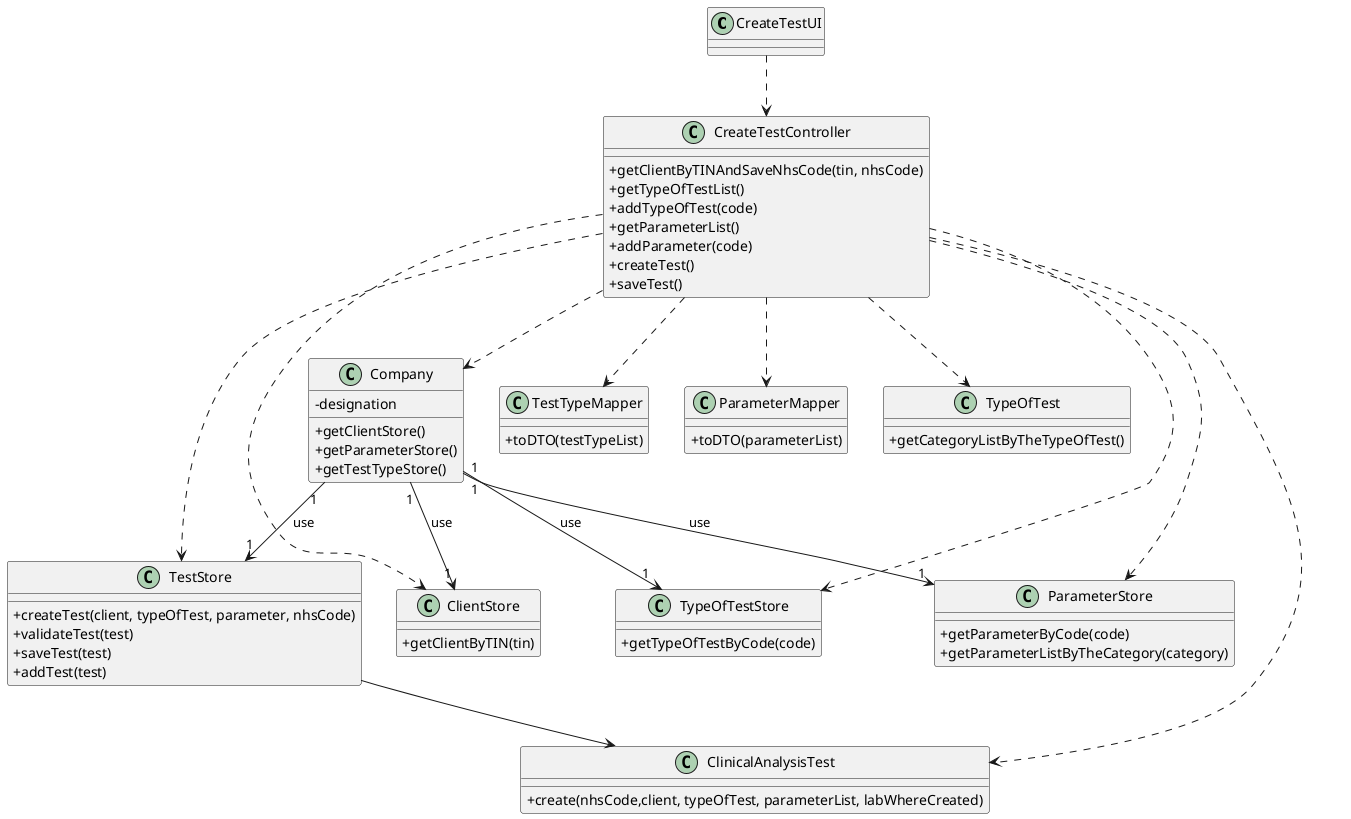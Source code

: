 @startuml
skinparam classAttributeIconSize 0


class CreateTestUI {
}


class ClientStore {
+ getClientByTIN(tin)
}


class Company {
- designation
+ getClientStore()
+ getParameterStore()
+ getTestTypeStore()
}



class CreateTestController {
  + getClientByTINAndSaveNhsCode(tin, nhsCode)
  + getTypeOfTestList()
  + addTypeOfTest(code)
  + getParameterList()
  + addParameter(code)
  + createTest()
  + saveTest()

}


class TestStore {
    + createTest(client, typeOfTest, parameter, nhsCode)
    + validateTest(test)
    + saveTest(test)
    + addTest(test)
}

class TestTypeMapper {
    +toDTO(testTypeList)
}

class ParameterMapper {
  +toDTO(parameterList)
}


class TypeOfTest {
  + getCategoryListByTheTypeOfTest()
}

class TypeOfTestStore {
  + getTypeOfTestByCode(code)
}


class ParameterStore {
  + getParameterByCode(code)
  + getParameterListByTheCategory(category)
}

class ClinicalAnalysisTest {
  + create(nhsCode,client, typeOfTest, parameterList, labWhereCreated)
}



CreateTestUI ..> CreateTestController

CreateTestController ..> Company

Company "1" --> "1" TestStore : use
Company "1" --> "1" ClientStore : use
Company "1" --> "1" TypeOfTestStore : use
Company "1" --> "1" ParameterStore : use

CreateTestController ..> ClinicalAnalysisTest
CreateTestController ..> TestStore
CreateTestController ..> TypeOfTestStore
CreateTestController ..> ClientStore
CreateTestController ..> ParameterStore
CreateTestController ..> ParameterMapper
CreateTestController ..> TypeOfTest
CreateTestController ..> TestTypeMapper

TestStore --> ClinicalAnalysisTest



@enduml







